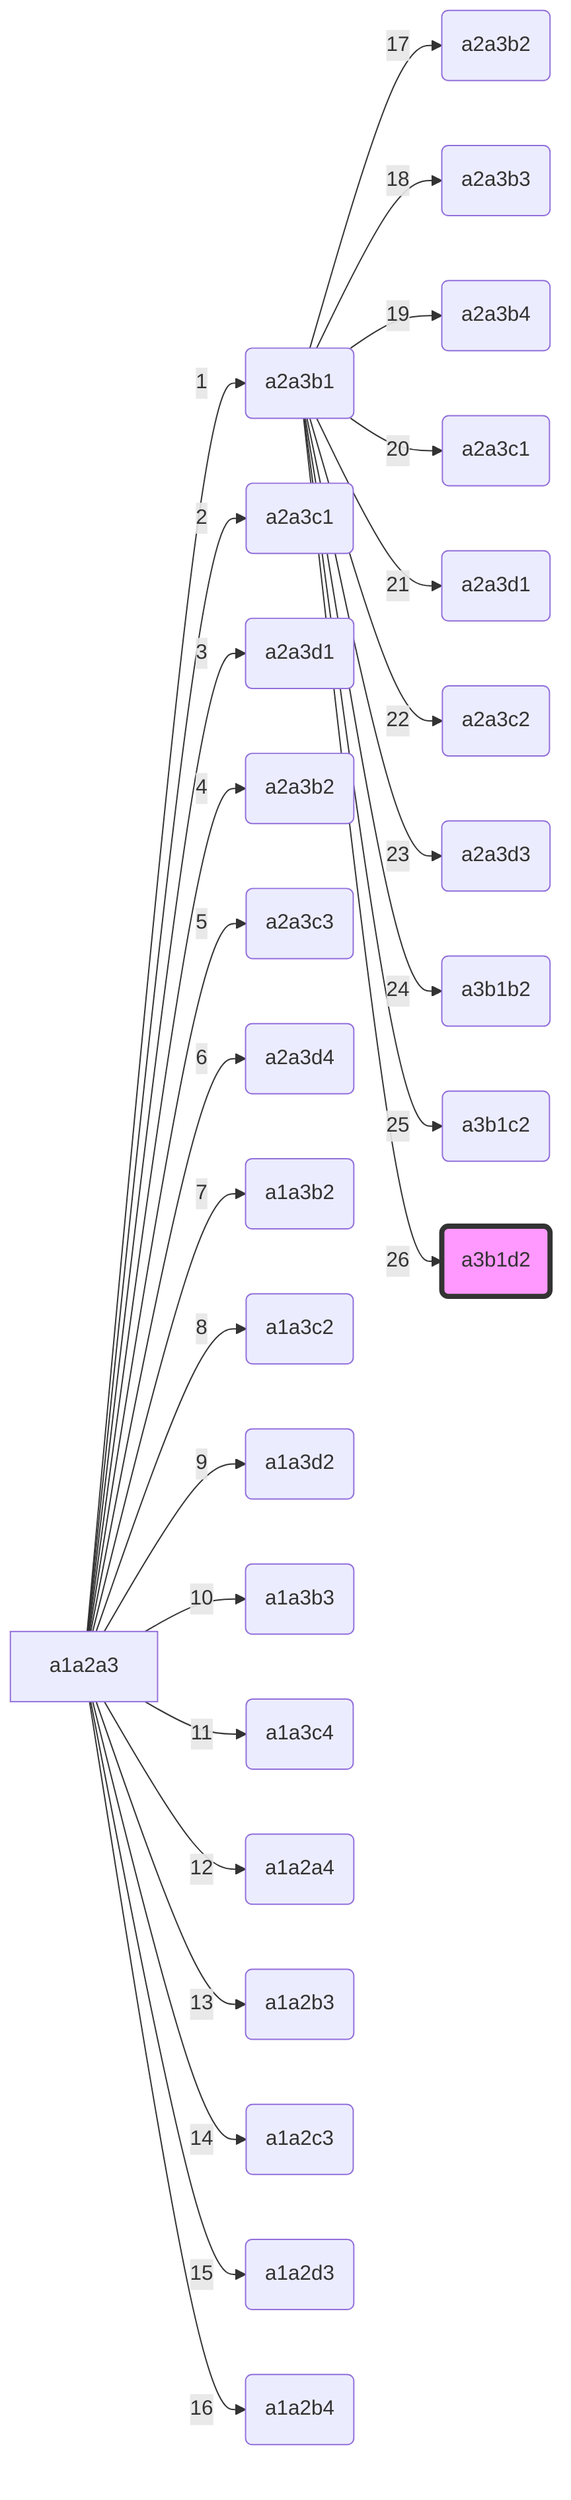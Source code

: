 flowchart LR
  classDef targetState fill:#f9f,stroke:#333,stroke-width:4px;
a1a2a3 -->|1|a2a3b11(a2a3b1)
a1a2a3 -->|2|a2a3c12(a2a3c1)
a1a2a3 -->|3|a2a3d13(a2a3d1)
a1a2a3 -->|4|a2a3b24(a2a3b2)
a1a2a3 -->|5|a2a3c35(a2a3c3)
a1a2a3 -->|6|a2a3d46(a2a3d4)
a1a2a3 -->|7|a1a3b27(a1a3b2)
a1a2a3 -->|8|a1a3c28(a1a3c2)
a1a2a3 -->|9|a1a3d29(a1a3d2)
a1a2a3 -->|10|a1a3b310(a1a3b3)
a1a2a3 -->|11|a1a3c411(a1a3c4)
a1a2a3 -->|12|a1a2a412(a1a2a4)
a1a2a3 -->|13|a1a2b313(a1a2b3)
a1a2a3 -->|14|a1a2c314(a1a2c3)
a1a2a3 -->|15|a1a2d315(a1a2d3)
a1a2a3 -->|16|a1a2b416(a1a2b4)
a2a3b11 -->|17|a2a3b217(a2a3b2)
a2a3b11 -->|18|a2a3b318(a2a3b3)
a2a3b11 -->|19|a2a3b419(a2a3b4)
a2a3b11 -->|20|a2a3c120(a2a3c1)
a2a3b11 -->|21|a2a3d121(a2a3d1)
a2a3b11 -->|22|a2a3c222(a2a3c2)
a2a3b11 -->|23|a2a3d323(a2a3d3)
a2a3b11 -->|24|a3b1b224(a3b1b2)
a2a3b11 -->|25|a3b1c225(a3b1c2)
a2a3b11 -->|26|a3b1d226(a3b1d2):::targetState